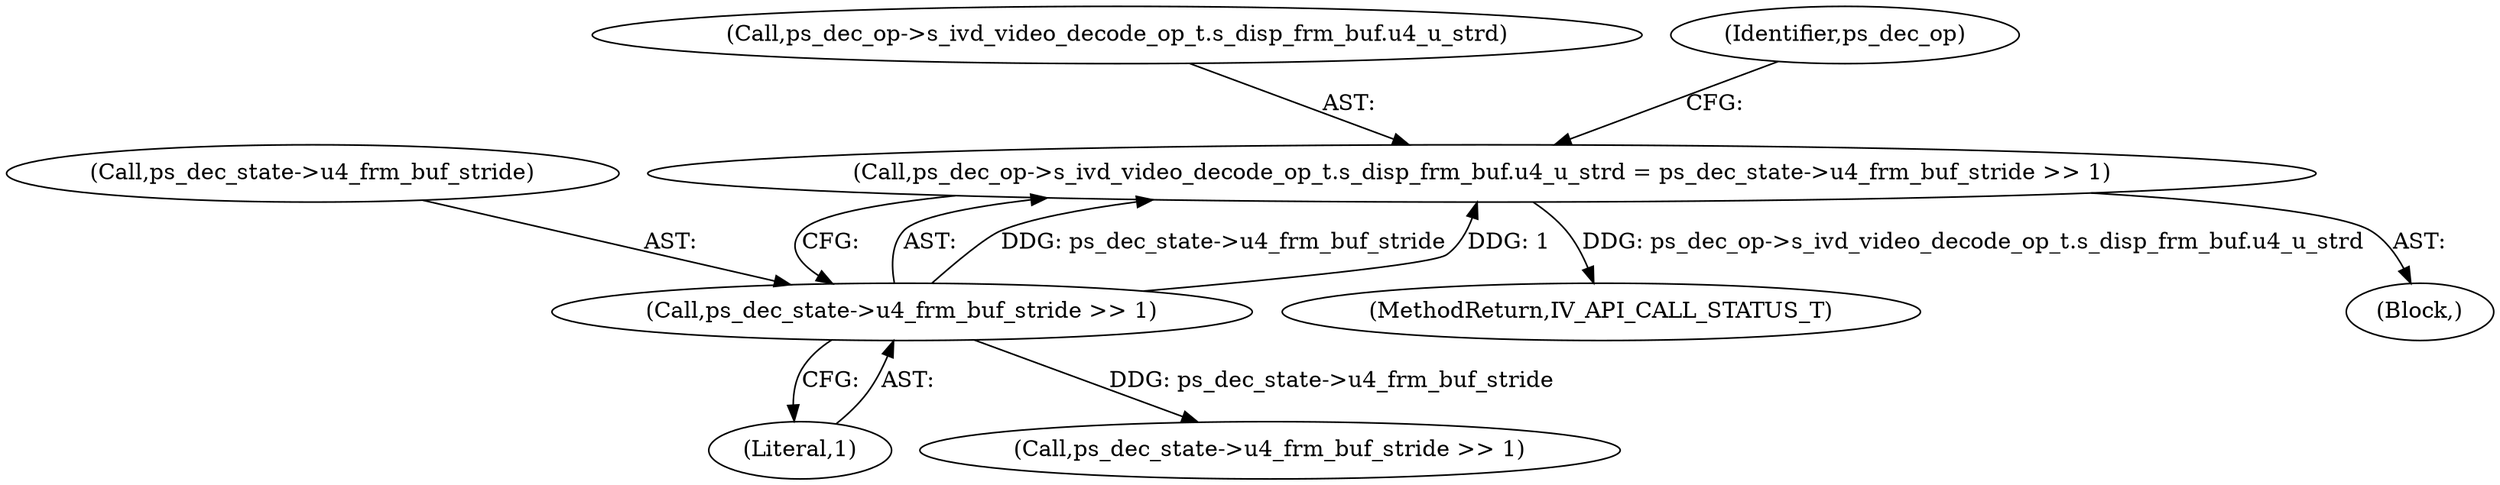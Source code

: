 digraph "0_Android_a86eb798d077b9b25c8f8c77e3c02c2f287c1ce7@pointer" {
"1000875" [label="(Call,ps_dec_op->s_ivd_video_decode_op_t.s_disp_frm_buf.u4_u_strd = ps_dec_state->u4_frm_buf_stride >> 1)"];
"1000883" [label="(Call,ps_dec_state->u4_frm_buf_stride >> 1)"];
"1000517" [label="(Block,)"];
"1000876" [label="(Call,ps_dec_op->s_ivd_video_decode_op_t.s_disp_frm_buf.u4_u_strd)"];
"1000883" [label="(Call,ps_dec_state->u4_frm_buf_stride >> 1)"];
"1000875" [label="(Call,ps_dec_op->s_ivd_video_decode_op_t.s_disp_frm_buf.u4_u_strd = ps_dec_state->u4_frm_buf_stride >> 1)"];
"1000892" [label="(Identifier,ps_dec_op)"];
"1000887" [label="(Literal,1)"];
"1001689" [label="(MethodReturn,IV_API_CALL_STATUS_T)"];
"1000922" [label="(Call,ps_dec_state->u4_frm_buf_stride >> 1)"];
"1000884" [label="(Call,ps_dec_state->u4_frm_buf_stride)"];
"1000875" -> "1000517"  [label="AST: "];
"1000875" -> "1000883"  [label="CFG: "];
"1000876" -> "1000875"  [label="AST: "];
"1000883" -> "1000875"  [label="AST: "];
"1000892" -> "1000875"  [label="CFG: "];
"1000875" -> "1001689"  [label="DDG: ps_dec_op->s_ivd_video_decode_op_t.s_disp_frm_buf.u4_u_strd"];
"1000883" -> "1000875"  [label="DDG: ps_dec_state->u4_frm_buf_stride"];
"1000883" -> "1000875"  [label="DDG: 1"];
"1000883" -> "1000887"  [label="CFG: "];
"1000884" -> "1000883"  [label="AST: "];
"1000887" -> "1000883"  [label="AST: "];
"1000883" -> "1000922"  [label="DDG: ps_dec_state->u4_frm_buf_stride"];
}

